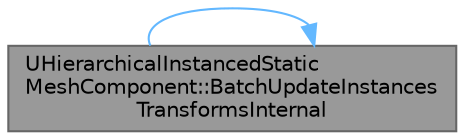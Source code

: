 digraph "UHierarchicalInstancedStaticMeshComponent::BatchUpdateInstancesTransformsInternal"
{
 // INTERACTIVE_SVG=YES
 // LATEX_PDF_SIZE
  bgcolor="transparent";
  edge [fontname=Helvetica,fontsize=10,labelfontname=Helvetica,labelfontsize=10];
  node [fontname=Helvetica,fontsize=10,shape=box,height=0.2,width=0.4];
  rankdir="LR";
  Node1 [id="Node000001",label="UHierarchicalInstancedStatic\lMeshComponent::BatchUpdateInstances\lTransformsInternal",height=0.2,width=0.4,color="gray40", fillcolor="grey60", style="filled", fontcolor="black",tooltip="hidden Implementation of BatchUpdateInstancesTransforms - it is shared by the TArray and TArrayView v..."];
  Node1 -> Node1 [id="edge1_Node000001_Node000001",color="steelblue1",style="solid",tooltip=" "];
}
